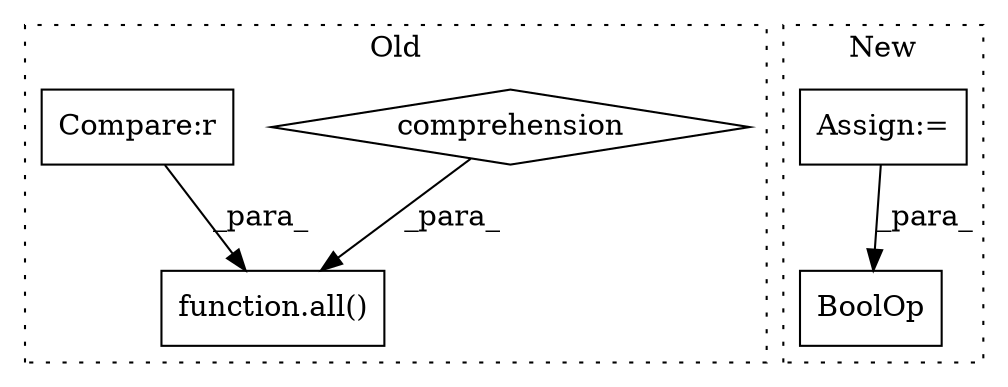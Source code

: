 digraph G {
subgraph cluster0 {
1 [label="function.all()" a="75" s="12559,12564" l="4,55" shape="box"];
3 [label="comprehension" a="45" s="12586" l="3" shape="diamond"];
5 [label="Compare:r" a="40" s="12573" l="12" shape="box"];
label = "Old";
style="dotted";
}
subgraph cluster1 {
2 [label="BoolOp" a="72" s="12241" l="52" shape="box"];
4 [label="Assign:=" a="68" s="12165" l="3" shape="box"];
label = "New";
style="dotted";
}
3 -> 1 [label="_para_"];
4 -> 2 [label="_para_"];
5 -> 1 [label="_para_"];
}